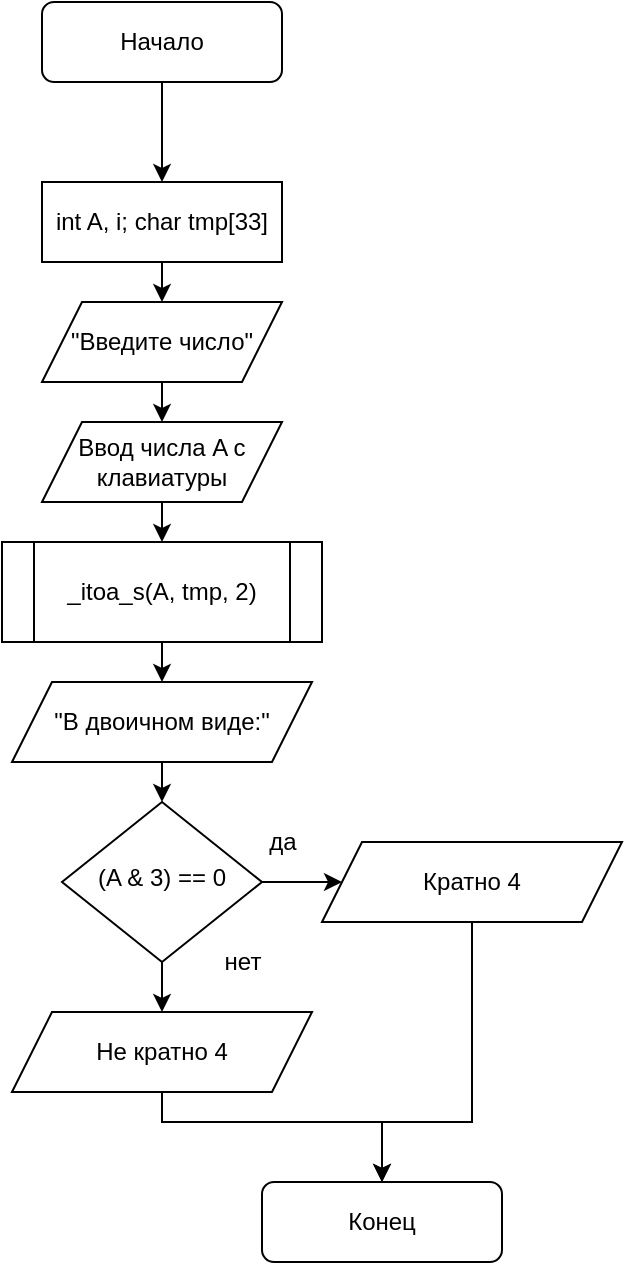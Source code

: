 <mxfile version="13.7.9" type="device" pages="4"><diagram id="C5RBs43oDa-KdzZeNtuy" name="Page-1"><mxGraphModel dx="1487" dy="696" grid="1" gridSize="10" guides="1" tooltips="1" connect="1" arrows="1" fold="1" page="1" pageScale="1" pageWidth="827" pageHeight="1169" math="0" shadow="0"><root><mxCell id="WIyWlLk6GJQsqaUBKTNV-0"/><mxCell id="WIyWlLk6GJQsqaUBKTNV-1" parent="WIyWlLk6GJQsqaUBKTNV-0"/><mxCell id="AWvGrpROsz57PlaTxrzI-1" style="edgeStyle=orthogonalEdgeStyle;rounded=0;orthogonalLoop=1;jettySize=auto;html=1;exitX=0.5;exitY=1;exitDx=0;exitDy=0;entryX=0.5;entryY=0;entryDx=0;entryDy=0;" parent="WIyWlLk6GJQsqaUBKTNV-1" source="WIyWlLk6GJQsqaUBKTNV-3" target="AWvGrpROsz57PlaTxrzI-0" edge="1"><mxGeometry relative="1" as="geometry"/></mxCell><mxCell id="WIyWlLk6GJQsqaUBKTNV-3" value="Начало" style="rounded=1;whiteSpace=wrap;html=1;fontSize=12;glass=0;strokeWidth=1;shadow=0;" parent="WIyWlLk6GJQsqaUBKTNV-1" vertex="1"><mxGeometry x="160" y="80" width="120" height="40" as="geometry"/></mxCell><mxCell id="AWvGrpROsz57PlaTxrzI-16" style="edgeStyle=orthogonalEdgeStyle;rounded=0;orthogonalLoop=1;jettySize=auto;html=1;exitX=1;exitY=0.5;exitDx=0;exitDy=0;" parent="WIyWlLk6GJQsqaUBKTNV-1" source="WIyWlLk6GJQsqaUBKTNV-10" target="AWvGrpROsz57PlaTxrzI-14" edge="1"><mxGeometry relative="1" as="geometry"/></mxCell><mxCell id="AWvGrpROsz57PlaTxrzI-17" style="edgeStyle=orthogonalEdgeStyle;rounded=0;orthogonalLoop=1;jettySize=auto;html=1;" parent="WIyWlLk6GJQsqaUBKTNV-1" source="WIyWlLk6GJQsqaUBKTNV-10" target="AWvGrpROsz57PlaTxrzI-15" edge="1"><mxGeometry relative="1" as="geometry"/></mxCell><mxCell id="WIyWlLk6GJQsqaUBKTNV-10" value="(A &amp;amp; 3) == 0" style="rhombus;whiteSpace=wrap;html=1;shadow=0;fontFamily=Helvetica;fontSize=12;align=center;strokeWidth=1;spacing=6;spacingTop=-4;" parent="WIyWlLk6GJQsqaUBKTNV-1" vertex="1"><mxGeometry x="170" y="480" width="100" height="80" as="geometry"/></mxCell><mxCell id="WIyWlLk6GJQsqaUBKTNV-11" value="Конец" style="rounded=1;whiteSpace=wrap;html=1;fontSize=12;glass=0;strokeWidth=1;shadow=0;" parent="WIyWlLk6GJQsqaUBKTNV-1" vertex="1"><mxGeometry x="270" y="670" width="120" height="40" as="geometry"/></mxCell><mxCell id="AWvGrpROsz57PlaTxrzI-6" style="edgeStyle=orthogonalEdgeStyle;rounded=0;orthogonalLoop=1;jettySize=auto;html=1;exitX=0.5;exitY=1;exitDx=0;exitDy=0;entryX=0.5;entryY=0;entryDx=0;entryDy=0;" parent="WIyWlLk6GJQsqaUBKTNV-1" source="AWvGrpROsz57PlaTxrzI-0" target="AWvGrpROsz57PlaTxrzI-5" edge="1"><mxGeometry relative="1" as="geometry"/></mxCell><mxCell id="AWvGrpROsz57PlaTxrzI-0" value="int A, i; char tmp[33]" style="rounded=0;whiteSpace=wrap;html=1;" parent="WIyWlLk6GJQsqaUBKTNV-1" vertex="1"><mxGeometry x="160" y="170" width="120" height="40" as="geometry"/></mxCell><mxCell id="AWvGrpROsz57PlaTxrzI-8" style="edgeStyle=orthogonalEdgeStyle;rounded=0;orthogonalLoop=1;jettySize=auto;html=1;exitX=0.5;exitY=1;exitDx=0;exitDy=0;entryX=0.5;entryY=0;entryDx=0;entryDy=0;" parent="WIyWlLk6GJQsqaUBKTNV-1" source="AWvGrpROsz57PlaTxrzI-5" target="AWvGrpROsz57PlaTxrzI-7" edge="1"><mxGeometry relative="1" as="geometry"/></mxCell><mxCell id="AWvGrpROsz57PlaTxrzI-5" value="&quot;Введите число&quot;" style="shape=parallelogram;perimeter=parallelogramPerimeter;whiteSpace=wrap;html=1;fixedSize=1;" parent="WIyWlLk6GJQsqaUBKTNV-1" vertex="1"><mxGeometry x="160" y="230" width="120" height="40" as="geometry"/></mxCell><mxCell id="AWvGrpROsz57PlaTxrzI-10" style="edgeStyle=orthogonalEdgeStyle;rounded=0;orthogonalLoop=1;jettySize=auto;html=1;exitX=0.5;exitY=1;exitDx=0;exitDy=0;entryX=0.5;entryY=0;entryDx=0;entryDy=0;" parent="WIyWlLk6GJQsqaUBKTNV-1" source="AWvGrpROsz57PlaTxrzI-7" target="AWvGrpROsz57PlaTxrzI-9" edge="1"><mxGeometry relative="1" as="geometry"/></mxCell><mxCell id="AWvGrpROsz57PlaTxrzI-7" value="Ввод числа A с клавиатуры" style="shape=parallelogram;perimeter=parallelogramPerimeter;whiteSpace=wrap;html=1;fixedSize=1;" parent="WIyWlLk6GJQsqaUBKTNV-1" vertex="1"><mxGeometry x="160" y="290" width="120" height="40" as="geometry"/></mxCell><mxCell id="AWvGrpROsz57PlaTxrzI-12" style="edgeStyle=orthogonalEdgeStyle;rounded=0;orthogonalLoop=1;jettySize=auto;html=1;exitX=0.5;exitY=1;exitDx=0;exitDy=0;entryX=0.5;entryY=0;entryDx=0;entryDy=0;" parent="WIyWlLk6GJQsqaUBKTNV-1" source="AWvGrpROsz57PlaTxrzI-9" target="AWvGrpROsz57PlaTxrzI-11" edge="1"><mxGeometry relative="1" as="geometry"/></mxCell><mxCell id="AWvGrpROsz57PlaTxrzI-9" value="_itoa_s(A, tmp, 2)" style="shape=process;whiteSpace=wrap;html=1;backgroundOutline=1;" parent="WIyWlLk6GJQsqaUBKTNV-1" vertex="1"><mxGeometry x="140" y="350" width="160" height="50" as="geometry"/></mxCell><mxCell id="AWvGrpROsz57PlaTxrzI-13" style="edgeStyle=orthogonalEdgeStyle;rounded=0;orthogonalLoop=1;jettySize=auto;html=1;exitX=0.5;exitY=1;exitDx=0;exitDy=0;entryX=0.5;entryY=0;entryDx=0;entryDy=0;" parent="WIyWlLk6GJQsqaUBKTNV-1" source="AWvGrpROsz57PlaTxrzI-11" target="WIyWlLk6GJQsqaUBKTNV-10" edge="1"><mxGeometry relative="1" as="geometry"/></mxCell><mxCell id="AWvGrpROsz57PlaTxrzI-11" value="&quot;В двоичном виде:&quot;" style="shape=parallelogram;perimeter=parallelogramPerimeter;whiteSpace=wrap;html=1;fixedSize=1;" parent="WIyWlLk6GJQsqaUBKTNV-1" vertex="1"><mxGeometry x="145" y="420" width="150" height="40" as="geometry"/></mxCell><mxCell id="AWvGrpROsz57PlaTxrzI-20" style="edgeStyle=orthogonalEdgeStyle;rounded=0;orthogonalLoop=1;jettySize=auto;html=1;exitX=0.5;exitY=1;exitDx=0;exitDy=0;entryX=0.5;entryY=0;entryDx=0;entryDy=0;" parent="WIyWlLk6GJQsqaUBKTNV-1" source="AWvGrpROsz57PlaTxrzI-14" target="WIyWlLk6GJQsqaUBKTNV-11" edge="1"><mxGeometry relative="1" as="geometry"><Array as="points"><mxPoint x="375" y="640"/><mxPoint x="330" y="640"/></Array></mxGeometry></mxCell><mxCell id="AWvGrpROsz57PlaTxrzI-14" value="Кратно 4" style="shape=parallelogram;perimeter=parallelogramPerimeter;whiteSpace=wrap;html=1;fixedSize=1;" parent="WIyWlLk6GJQsqaUBKTNV-1" vertex="1"><mxGeometry x="300" y="500" width="150" height="40" as="geometry"/></mxCell><mxCell id="AWvGrpROsz57PlaTxrzI-19" style="edgeStyle=orthogonalEdgeStyle;rounded=0;orthogonalLoop=1;jettySize=auto;html=1;exitX=0.5;exitY=1;exitDx=0;exitDy=0;" parent="WIyWlLk6GJQsqaUBKTNV-1" source="AWvGrpROsz57PlaTxrzI-15" target="WIyWlLk6GJQsqaUBKTNV-11" edge="1"><mxGeometry relative="1" as="geometry"><Array as="points"><mxPoint x="220" y="640"/><mxPoint x="330" y="640"/></Array></mxGeometry></mxCell><mxCell id="AWvGrpROsz57PlaTxrzI-15" value="Не кратно 4" style="shape=parallelogram;perimeter=parallelogramPerimeter;whiteSpace=wrap;html=1;fixedSize=1;" parent="WIyWlLk6GJQsqaUBKTNV-1" vertex="1"><mxGeometry x="145" y="585" width="150" height="40" as="geometry"/></mxCell><mxCell id="eIDWQCEaNlGB-oyGALFQ-0" value="да" style="text;html=1;align=center;verticalAlign=middle;resizable=0;points=[];autosize=1;" vertex="1" parent="WIyWlLk6GJQsqaUBKTNV-1"><mxGeometry x="265" y="490" width="30" height="20" as="geometry"/></mxCell><mxCell id="eIDWQCEaNlGB-oyGALFQ-1" value="нет" style="text;html=1;align=center;verticalAlign=middle;resizable=0;points=[];autosize=1;" vertex="1" parent="WIyWlLk6GJQsqaUBKTNV-1"><mxGeometry x="245" y="550" width="30" height="20" as="geometry"/></mxCell></root></mxGraphModel></diagram><diagram id="up9XtJOFsJLfM2o4Gr7G" name="Страница 2"><mxGraphModel dx="1487" dy="696" grid="1" gridSize="10" guides="1" tooltips="1" connect="1" arrows="1" fold="1" page="1" pageScale="1" pageWidth="827" pageHeight="1169" math="0" shadow="0"><root><mxCell id="uy1OpAeOGI1Ni-xkOgw0-0"/><mxCell id="uy1OpAeOGI1Ni-xkOgw0-1" parent="uy1OpAeOGI1Ni-xkOgw0-0"/><mxCell id="kvvF2J2o2Oa3ldzgxkJT-0" style="edgeStyle=orthogonalEdgeStyle;rounded=0;orthogonalLoop=1;jettySize=auto;html=1;exitX=0.5;exitY=1;exitDx=0;exitDy=0;entryX=0.5;entryY=0;entryDx=0;entryDy=0;" parent="uy1OpAeOGI1Ni-xkOgw0-1" source="kvvF2J2o2Oa3ldzgxkJT-1" target="kvvF2J2o2Oa3ldzgxkJT-7" edge="1"><mxGeometry relative="1" as="geometry"/></mxCell><mxCell id="kvvF2J2o2Oa3ldzgxkJT-1" value="Начало" style="rounded=1;whiteSpace=wrap;html=1;fontSize=12;glass=0;strokeWidth=1;shadow=0;" parent="uy1OpAeOGI1Ni-xkOgw0-1" vertex="1"><mxGeometry x="160" y="80" width="120" height="40" as="geometry"/></mxCell><mxCell id="kvvF2J2o2Oa3ldzgxkJT-5" value="Конец" style="rounded=1;whiteSpace=wrap;html=1;fontSize=12;glass=0;strokeWidth=1;shadow=0;" parent="uy1OpAeOGI1Ni-xkOgw0-1" vertex="1"><mxGeometry x="160" y="1280" width="120" height="40" as="geometry"/></mxCell><mxCell id="kvvF2J2o2Oa3ldzgxkJT-6" style="edgeStyle=orthogonalEdgeStyle;rounded=0;orthogonalLoop=1;jettySize=auto;html=1;exitX=0.5;exitY=1;exitDx=0;exitDy=0;entryX=0.5;entryY=0;entryDx=0;entryDy=0;" parent="uy1OpAeOGI1Ni-xkOgw0-1" source="kvvF2J2o2Oa3ldzgxkJT-7" target="kvvF2J2o2Oa3ldzgxkJT-9" edge="1"><mxGeometry relative="1" as="geometry"/></mxCell><mxCell id="kvvF2J2o2Oa3ldzgxkJT-7" value="int A, i; char tmp[33]" style="rounded=0;whiteSpace=wrap;html=1;" parent="uy1OpAeOGI1Ni-xkOgw0-1" vertex="1"><mxGeometry x="160" y="170" width="120" height="40" as="geometry"/></mxCell><mxCell id="kvvF2J2o2Oa3ldzgxkJT-8" style="edgeStyle=orthogonalEdgeStyle;rounded=0;orthogonalLoop=1;jettySize=auto;html=1;exitX=0.5;exitY=1;exitDx=0;exitDy=0;entryX=0.5;entryY=0;entryDx=0;entryDy=0;" parent="uy1OpAeOGI1Ni-xkOgw0-1" source="kvvF2J2o2Oa3ldzgxkJT-9" target="kvvF2J2o2Oa3ldzgxkJT-11" edge="1"><mxGeometry relative="1" as="geometry"/></mxCell><mxCell id="kvvF2J2o2Oa3ldzgxkJT-9" value="&quot;Введите кол-во битов&quot;" style="shape=parallelogram;perimeter=parallelogramPerimeter;whiteSpace=wrap;html=1;fixedSize=1;" parent="uy1OpAeOGI1Ni-xkOgw0-1" vertex="1"><mxGeometry x="160" y="230" width="120" height="40" as="geometry"/></mxCell><mxCell id="kvvF2J2o2Oa3ldzgxkJT-11" value="Ввод числа n с клавиатуры" style="shape=parallelogram;perimeter=parallelogramPerimeter;whiteSpace=wrap;html=1;fixedSize=1;" parent="uy1OpAeOGI1Ni-xkOgw0-1" vertex="1"><mxGeometry x="160" y="290" width="120" height="40" as="geometry"/></mxCell><mxCell id="kvvF2J2o2Oa3ldzgxkJT-12" style="edgeStyle=orthogonalEdgeStyle;rounded=0;orthogonalLoop=1;jettySize=auto;html=1;exitX=0.5;exitY=1;exitDx=0;exitDy=0;entryX=0.5;entryY=0;entryDx=0;entryDy=0;" parent="uy1OpAeOGI1Ni-xkOgw0-1" source="kvvF2J2o2Oa3ldzgxkJT-13" target="kvvF2J2o2Oa3ldzgxkJT-15" edge="1"><mxGeometry relative="1" as="geometry"/></mxCell><mxCell id="kvvF2J2o2Oa3ldzgxkJT-13" value="_itoa_s(A, tmp, 2)" style="shape=process;whiteSpace=wrap;html=1;backgroundOutline=1;" parent="uy1OpAeOGI1Ni-xkOgw0-1" vertex="1"><mxGeometry x="140" y="590" width="160" height="50" as="geometry"/></mxCell><mxCell id="kvvF2J2o2Oa3ldzgxkJT-14" style="edgeStyle=orthogonalEdgeStyle;rounded=0;orthogonalLoop=1;jettySize=auto;html=1;exitX=0.5;exitY=1;exitDx=0;exitDy=0;entryX=0.5;entryY=0;entryDx=0;entryDy=0;" parent="uy1OpAeOGI1Ni-xkOgw0-1" source="kvvF2J2o2Oa3ldzgxkJT-15" edge="1"><mxGeometry relative="1" as="geometry"><mxPoint x="220" y="720" as="targetPoint"/></mxGeometry></mxCell><mxCell id="kvvF2J2o2Oa3ldzgxkJT-15" value="&quot;В двоичном виде:&quot;" style="shape=parallelogram;perimeter=parallelogramPerimeter;whiteSpace=wrap;html=1;fixedSize=1;" parent="uy1OpAeOGI1Ni-xkOgw0-1" vertex="1"><mxGeometry x="145" y="660" width="150" height="40" as="geometry"/></mxCell><mxCell id="8g8mUNvt9m-yI3zsm4Wd-0" style="edgeStyle=orthogonalEdgeStyle;rounded=0;orthogonalLoop=1;jettySize=auto;html=1;exitX=0.5;exitY=1;exitDx=0;exitDy=0;entryX=0.5;entryY=0;entryDx=0;entryDy=0;" parent="uy1OpAeOGI1Ni-xkOgw0-1" target="8g8mUNvt9m-yI3zsm4Wd-2" edge="1"><mxGeometry relative="1" as="geometry"><mxPoint x="220" y="330" as="sourcePoint"/></mxGeometry></mxCell><mxCell id="8g8mUNvt9m-yI3zsm4Wd-1" style="edgeStyle=orthogonalEdgeStyle;rounded=0;orthogonalLoop=1;jettySize=auto;html=1;exitX=0.5;exitY=1;exitDx=0;exitDy=0;entryX=0.5;entryY=0;entryDx=0;entryDy=0;" parent="uy1OpAeOGI1Ni-xkOgw0-1" source="8g8mUNvt9m-yI3zsm4Wd-2" target="8g8mUNvt9m-yI3zsm4Wd-3" edge="1"><mxGeometry relative="1" as="geometry"/></mxCell><mxCell id="8g8mUNvt9m-yI3zsm4Wd-2" value="&quot;Введите позицию&quot;" style="shape=parallelogram;perimeter=parallelogramPerimeter;whiteSpace=wrap;html=1;fixedSize=1;" parent="uy1OpAeOGI1Ni-xkOgw0-1" vertex="1"><mxGeometry x="155" y="350" width="130" height="40" as="geometry"/></mxCell><mxCell id="8g8mUNvt9m-yI3zsm4Wd-3" value="Ввод числа p с клавиатуры" style="shape=parallelogram;perimeter=parallelogramPerimeter;whiteSpace=wrap;html=1;fixedSize=1;" parent="uy1OpAeOGI1Ni-xkOgw0-1" vertex="1"><mxGeometry x="160" y="410" width="120" height="40" as="geometry"/></mxCell><mxCell id="8g8mUNvt9m-yI3zsm4Wd-4" style="edgeStyle=orthogonalEdgeStyle;rounded=0;orthogonalLoop=1;jettySize=auto;html=1;exitX=0.5;exitY=1;exitDx=0;exitDy=0;entryX=0.5;entryY=0;entryDx=0;entryDy=0;" parent="uy1OpAeOGI1Ni-xkOgw0-1" source="8g8mUNvt9m-yI3zsm4Wd-5" target="8g8mUNvt9m-yI3zsm4Wd-6" edge="1"><mxGeometry relative="1" as="geometry"/></mxCell><mxCell id="8g8mUNvt9m-yI3zsm4Wd-5" value="&quot;Введите число A&quot;" style="shape=parallelogram;perimeter=parallelogramPerimeter;whiteSpace=wrap;html=1;fixedSize=1;" parent="uy1OpAeOGI1Ni-xkOgw0-1" vertex="1"><mxGeometry x="155" y="460" width="130" height="40" as="geometry"/></mxCell><mxCell id="8g8mUNvt9m-yI3zsm4Wd-7" style="edgeStyle=orthogonalEdgeStyle;rounded=0;orthogonalLoop=1;jettySize=auto;html=1;exitX=0.5;exitY=1;exitDx=0;exitDy=0;entryX=0.5;entryY=0;entryDx=0;entryDy=0;" parent="uy1OpAeOGI1Ni-xkOgw0-1" source="8g8mUNvt9m-yI3zsm4Wd-6" target="kvvF2J2o2Oa3ldzgxkJT-13" edge="1"><mxGeometry relative="1" as="geometry"/></mxCell><mxCell id="8g8mUNvt9m-yI3zsm4Wd-6" value="Ввод числа A с клавиатуры" style="shape=parallelogram;perimeter=parallelogramPerimeter;whiteSpace=wrap;html=1;fixedSize=1;" parent="uy1OpAeOGI1Ni-xkOgw0-1" vertex="1"><mxGeometry x="160" y="520" width="120" height="40" as="geometry"/></mxCell><mxCell id="8g8mUNvt9m-yI3zsm4Wd-13" style="edgeStyle=orthogonalEdgeStyle;rounded=0;orthogonalLoop=1;jettySize=auto;html=1;exitX=0.5;exitY=1;exitDx=0;exitDy=0;entryX=0.5;entryY=0;entryDx=0;entryDy=0;" parent="uy1OpAeOGI1Ni-xkOgw0-1" source="8g8mUNvt9m-yI3zsm4Wd-10" target="8g8mUNvt9m-yI3zsm4Wd-12" edge="1"><mxGeometry relative="1" as="geometry"/></mxCell><mxCell id="8g8mUNvt9m-yI3zsm4Wd-19" style="edgeStyle=orthogonalEdgeStyle;rounded=0;orthogonalLoop=1;jettySize=auto;html=1;exitX=1;exitY=0.5;exitDx=0;exitDy=0;entryX=0.5;entryY=0;entryDx=0;entryDy=0;" parent="uy1OpAeOGI1Ni-xkOgw0-1" source="8g8mUNvt9m-yI3zsm4Wd-10" target="8g8mUNvt9m-yI3zsm4Wd-16" edge="1"><mxGeometry relative="1" as="geometry"><Array as="points"><mxPoint x="310" y="745"/><mxPoint x="310" y="870"/><mxPoint x="220" y="870"/></Array></mxGeometry></mxCell><mxCell id="8g8mUNvt9m-yI3zsm4Wd-10" value="i &amp;lt; (p - n) - 1 + n; i++" style="shape=hexagon;perimeter=hexagonPerimeter2;whiteSpace=wrap;html=1;fixedSize=1;" parent="uy1OpAeOGI1Ni-xkOgw0-1" vertex="1"><mxGeometry x="150" y="720" width="140" height="50" as="geometry"/></mxCell><mxCell id="8g8mUNvt9m-yI3zsm4Wd-14" style="edgeStyle=orthogonalEdgeStyle;rounded=0;orthogonalLoop=1;jettySize=auto;html=1;exitX=0.5;exitY=1;exitDx=0;exitDy=0;entryX=0;entryY=0.5;entryDx=0;entryDy=0;" parent="uy1OpAeOGI1Ni-xkOgw0-1" source="8g8mUNvt9m-yI3zsm4Wd-12" target="8g8mUNvt9m-yI3zsm4Wd-10" edge="1"><mxGeometry relative="1" as="geometry"/></mxCell><mxCell id="8g8mUNvt9m-yI3zsm4Wd-12" value="mask += pow(2, i);" style="rounded=0;whiteSpace=wrap;html=1;" parent="uy1OpAeOGI1Ni-xkOgw0-1" vertex="1"><mxGeometry x="160" y="790" width="120" height="40" as="geometry"/></mxCell><mxCell id="8g8mUNvt9m-yI3zsm4Wd-15" style="edgeStyle=orthogonalEdgeStyle;rounded=0;orthogonalLoop=1;jettySize=auto;html=1;exitX=0.5;exitY=1;exitDx=0;exitDy=0;entryX=0.5;entryY=0;entryDx=0;entryDy=0;" parent="uy1OpAeOGI1Ni-xkOgw0-1" source="8g8mUNvt9m-yI3zsm4Wd-16" target="8g8mUNvt9m-yI3zsm4Wd-18" edge="1"><mxGeometry relative="1" as="geometry"/></mxCell><mxCell id="8g8mUNvt9m-yI3zsm4Wd-16" value="_itoa_s(mask, tmp, 2)" style="shape=process;whiteSpace=wrap;html=1;backgroundOutline=1;" parent="uy1OpAeOGI1Ni-xkOgw0-1" vertex="1"><mxGeometry x="140" y="890" width="160" height="50" as="geometry"/></mxCell><mxCell id="8g8mUNvt9m-yI3zsm4Wd-17" style="edgeStyle=orthogonalEdgeStyle;rounded=0;orthogonalLoop=1;jettySize=auto;html=1;exitX=0.5;exitY=1;exitDx=0;exitDy=0;entryX=0.5;entryY=0;entryDx=0;entryDy=0;" parent="uy1OpAeOGI1Ni-xkOgw0-1" source="8g8mUNvt9m-yI3zsm4Wd-18" edge="1"><mxGeometry relative="1" as="geometry"><mxPoint x="220" y="1020" as="targetPoint"/></mxGeometry></mxCell><mxCell id="8g8mUNvt9m-yI3zsm4Wd-18" value="&quot;Маска для A: &quot;" style="shape=parallelogram;perimeter=parallelogramPerimeter;whiteSpace=wrap;html=1;fixedSize=1;" parent="uy1OpAeOGI1Ni-xkOgw0-1" vertex="1"><mxGeometry x="145" y="960" width="150" height="40" as="geometry"/></mxCell><mxCell id="8g8mUNvt9m-yI3zsm4Wd-20" style="edgeStyle=orthogonalEdgeStyle;rounded=0;orthogonalLoop=1;jettySize=auto;html=1;exitX=0.5;exitY=1;exitDx=0;exitDy=0;entryX=0.5;entryY=0;entryDx=0;entryDy=0;" parent="uy1OpAeOGI1Ni-xkOgw0-1" source="8g8mUNvt9m-yI3zsm4Wd-21" target="8g8mUNvt9m-yI3zsm4Wd-23" edge="1"><mxGeometry relative="1" as="geometry"/></mxCell><mxCell id="8g8mUNvt9m-yI3zsm4Wd-21" value="_itoa_s(A | mask, tmp, 2)" style="shape=process;whiteSpace=wrap;html=1;backgroundOutline=1;" parent="uy1OpAeOGI1Ni-xkOgw0-1" vertex="1"><mxGeometry x="140" y="1020" width="160" height="50" as="geometry"/></mxCell><mxCell id="8g8mUNvt9m-yI3zsm4Wd-22" style="edgeStyle=orthogonalEdgeStyle;rounded=0;orthogonalLoop=1;jettySize=auto;html=1;exitX=0.5;exitY=1;exitDx=0;exitDy=0;entryX=0.5;entryY=0;entryDx=0;entryDy=0;" parent="uy1OpAeOGI1Ni-xkOgw0-1" source="8g8mUNvt9m-yI3zsm4Wd-23" edge="1"><mxGeometry relative="1" as="geometry"><mxPoint x="220" y="1150" as="targetPoint"/></mxGeometry></mxCell><mxCell id="8g8mUNvt9m-yI3zsm4Wd-23" value="&quot;Итог: &quot;&amp;nbsp;" style="shape=parallelogram;perimeter=parallelogramPerimeter;whiteSpace=wrap;html=1;fixedSize=1;" parent="uy1OpAeOGI1Ni-xkOgw0-1" vertex="1"><mxGeometry x="145" y="1090" width="150" height="40" as="geometry"/></mxCell><mxCell id="8g8mUNvt9m-yI3zsm4Wd-24" style="edgeStyle=orthogonalEdgeStyle;rounded=0;orthogonalLoop=1;jettySize=auto;html=1;exitX=0.5;exitY=1;exitDx=0;exitDy=0;entryX=0.5;entryY=0;entryDx=0;entryDy=0;" parent="uy1OpAeOGI1Ni-xkOgw0-1" source="8g8mUNvt9m-yI3zsm4Wd-25" target="8g8mUNvt9m-yI3zsm4Wd-27" edge="1"><mxGeometry relative="1" as="geometry"/></mxCell><mxCell id="8g8mUNvt9m-yI3zsm4Wd-25" value="_itoa_s(A | mask, tmp, 10)" style="shape=process;whiteSpace=wrap;html=1;backgroundOutline=1;" parent="uy1OpAeOGI1Ni-xkOgw0-1" vertex="1"><mxGeometry x="140" y="1150" width="160" height="50" as="geometry"/></mxCell><mxCell id="8g8mUNvt9m-yI3zsm4Wd-26" style="edgeStyle=orthogonalEdgeStyle;rounded=0;orthogonalLoop=1;jettySize=auto;html=1;exitX=0.5;exitY=1;exitDx=0;exitDy=0;entryX=0.5;entryY=0;entryDx=0;entryDy=0;" parent="uy1OpAeOGI1Ni-xkOgw0-1" source="8g8mUNvt9m-yI3zsm4Wd-27" edge="1"><mxGeometry relative="1" as="geometry"><mxPoint x="220" y="1280" as="targetPoint"/></mxGeometry></mxCell><mxCell id="8g8mUNvt9m-yI3zsm4Wd-27" value="&quot;Итог: &quot;&amp;nbsp;" style="shape=parallelogram;perimeter=parallelogramPerimeter;whiteSpace=wrap;html=1;fixedSize=1;" parent="uy1OpAeOGI1Ni-xkOgw0-1" vertex="1"><mxGeometry x="145" y="1220" width="150" height="40" as="geometry"/></mxCell></root></mxGraphModel></diagram><diagram id="Ku7UU62nj8VXoUa18COg" name="Страница 3"><mxGraphModel dx="1806" dy="846" grid="1" gridSize="10" guides="1" tooltips="1" connect="1" arrows="1" fold="1" page="1" pageScale="1" pageWidth="827" pageHeight="1169" math="0" shadow="0"><root><mxCell id="ncrGRt6so2qz88xFSjeF-0"/><mxCell id="ncrGRt6so2qz88xFSjeF-1" parent="ncrGRt6so2qz88xFSjeF-0"/><mxCell id="FMKA36NH_3sF4i-kRQds-0" style="edgeStyle=orthogonalEdgeStyle;rounded=0;orthogonalLoop=1;jettySize=auto;html=1;exitX=0.5;exitY=1;exitDx=0;exitDy=0;entryX=0.5;entryY=0;entryDx=0;entryDy=0;" parent="ncrGRt6so2qz88xFSjeF-1" source="FMKA36NH_3sF4i-kRQds-1" target="FMKA36NH_3sF4i-kRQds-4" edge="1"><mxGeometry relative="1" as="geometry"/></mxCell><mxCell id="FMKA36NH_3sF4i-kRQds-1" value="Начало" style="rounded=1;whiteSpace=wrap;html=1;fontSize=12;glass=0;strokeWidth=1;shadow=0;" parent="ncrGRt6so2qz88xFSjeF-1" vertex="1"><mxGeometry x="160" y="100" width="120" height="40" as="geometry"/></mxCell><mxCell id="FMKA36NH_3sF4i-kRQds-2" value="Конец" style="rounded=1;whiteSpace=wrap;html=1;fontSize=12;glass=0;strokeWidth=1;shadow=0;" parent="ncrGRt6so2qz88xFSjeF-1" vertex="1"><mxGeometry x="160" y="1430" width="120" height="40" as="geometry"/></mxCell><mxCell id="FMKA36NH_3sF4i-kRQds-3" style="edgeStyle=orthogonalEdgeStyle;rounded=0;orthogonalLoop=1;jettySize=auto;html=1;exitX=0.5;exitY=1;exitDx=0;exitDy=0;entryX=0.5;entryY=0;entryDx=0;entryDy=0;" parent="ncrGRt6so2qz88xFSjeF-1" source="FMKA36NH_3sF4i-kRQds-4" target="FMKA36NH_3sF4i-kRQds-6" edge="1"><mxGeometry relative="1" as="geometry"/></mxCell><mxCell id="FMKA36NH_3sF4i-kRQds-4" value="int A, i; char tmp[33]" style="rounded=0;whiteSpace=wrap;html=1;" parent="ncrGRt6so2qz88xFSjeF-1" vertex="1"><mxGeometry x="160" y="170" width="120" height="40" as="geometry"/></mxCell><mxCell id="FMKA36NH_3sF4i-kRQds-5" style="edgeStyle=orthogonalEdgeStyle;rounded=0;orthogonalLoop=1;jettySize=auto;html=1;exitX=0.5;exitY=1;exitDx=0;exitDy=0;entryX=0.5;entryY=0;entryDx=0;entryDy=0;" parent="ncrGRt6so2qz88xFSjeF-1" source="FMKA36NH_3sF4i-kRQds-6" target="FMKA36NH_3sF4i-kRQds-7" edge="1"><mxGeometry relative="1" as="geometry"/></mxCell><mxCell id="FMKA36NH_3sF4i-kRQds-6" value="&quot;Введите первое число&quot;" style="shape=parallelogram;perimeter=parallelogramPerimeter;whiteSpace=wrap;html=1;fixedSize=1;" parent="ncrGRt6so2qz88xFSjeF-1" vertex="1"><mxGeometry x="160" y="230" width="120" height="40" as="geometry"/></mxCell><mxCell id="FMKA36NH_3sF4i-kRQds-7" value="Ввод числа n с клавиатуры" style="shape=parallelogram;perimeter=parallelogramPerimeter;whiteSpace=wrap;html=1;fixedSize=1;" parent="ncrGRt6so2qz88xFSjeF-1" vertex="1"><mxGeometry x="160" y="290" width="120" height="40" as="geometry"/></mxCell><mxCell id="FMKA36NH_3sF4i-kRQds-8" style="edgeStyle=orthogonalEdgeStyle;rounded=0;orthogonalLoop=1;jettySize=auto;html=1;exitX=0.5;exitY=1;exitDx=0;exitDy=0;entryX=0.5;entryY=0;entryDx=0;entryDy=0;" parent="ncrGRt6so2qz88xFSjeF-1" source="FMKA36NH_3sF4i-kRQds-9" target="FMKA36NH_3sF4i-kRQds-11" edge="1"><mxGeometry relative="1" as="geometry"/></mxCell><mxCell id="FMKA36NH_3sF4i-kRQds-9" value="_itoa_s(A, tmp, 2)" style="shape=process;whiteSpace=wrap;html=1;backgroundOutline=1;" parent="ncrGRt6so2qz88xFSjeF-1" vertex="1"><mxGeometry x="140" y="480" width="160" height="50" as="geometry"/></mxCell><mxCell id="jJhMxfcxgIOUVduvx1EA-3" style="edgeStyle=orthogonalEdgeStyle;rounded=0;orthogonalLoop=1;jettySize=auto;html=1;exitX=0.5;exitY=1;exitDx=0;exitDy=0;entryX=0.5;entryY=0;entryDx=0;entryDy=0;" parent="ncrGRt6so2qz88xFSjeF-1" source="FMKA36NH_3sF4i-kRQds-11" target="jJhMxfcxgIOUVduvx1EA-1" edge="1"><mxGeometry relative="1" as="geometry"/></mxCell><mxCell id="FMKA36NH_3sF4i-kRQds-11" value="&quot;В двоичном виде:&quot;" style="shape=parallelogram;perimeter=parallelogramPerimeter;whiteSpace=wrap;html=1;fixedSize=1;" parent="ncrGRt6so2qz88xFSjeF-1" vertex="1"><mxGeometry x="145" y="550" width="150" height="40" as="geometry"/></mxCell><mxCell id="FMKA36NH_3sF4i-kRQds-12" style="edgeStyle=orthogonalEdgeStyle;rounded=0;orthogonalLoop=1;jettySize=auto;html=1;exitX=0.5;exitY=1;exitDx=0;exitDy=0;entryX=0.5;entryY=0;entryDx=0;entryDy=0;" parent="ncrGRt6so2qz88xFSjeF-1" target="FMKA36NH_3sF4i-kRQds-14" edge="1"><mxGeometry relative="1" as="geometry"><mxPoint x="220" y="330" as="sourcePoint"/></mxGeometry></mxCell><mxCell id="FMKA36NH_3sF4i-kRQds-13" style="edgeStyle=orthogonalEdgeStyle;rounded=0;orthogonalLoop=1;jettySize=auto;html=1;exitX=0.5;exitY=1;exitDx=0;exitDy=0;entryX=0.5;entryY=0;entryDx=0;entryDy=0;" parent="ncrGRt6so2qz88xFSjeF-1" source="FMKA36NH_3sF4i-kRQds-14" target="FMKA36NH_3sF4i-kRQds-15" edge="1"><mxGeometry relative="1" as="geometry"/></mxCell><mxCell id="FMKA36NH_3sF4i-kRQds-14" value="&quot;Введите второе число&quot;" style="shape=parallelogram;perimeter=parallelogramPerimeter;whiteSpace=wrap;html=1;fixedSize=1;" parent="ncrGRt6so2qz88xFSjeF-1" vertex="1"><mxGeometry x="155" y="350" width="130" height="40" as="geometry"/></mxCell><mxCell id="FMKA36NH_3sF4i-kRQds-15" value="Ввод числа p с клавиатуры" style="shape=parallelogram;perimeter=parallelogramPerimeter;whiteSpace=wrap;html=1;fixedSize=1;" parent="ncrGRt6so2qz88xFSjeF-1" vertex="1"><mxGeometry x="160" y="410" width="120" height="40" as="geometry"/></mxCell><mxCell id="FMKA36NH_3sF4i-kRQds-18" style="edgeStyle=orthogonalEdgeStyle;rounded=0;orthogonalLoop=1;jettySize=auto;html=1;exitX=0.5;exitY=1;exitDx=0;exitDy=0;entryX=0.5;entryY=0;entryDx=0;entryDy=0;" parent="ncrGRt6so2qz88xFSjeF-1" target="FMKA36NH_3sF4i-kRQds-9" edge="1"><mxGeometry relative="1" as="geometry"><mxPoint x="220" y="450" as="sourcePoint"/></mxGeometry></mxCell><mxCell id="FMKA36NH_3sF4i-kRQds-23" style="edgeStyle=orthogonalEdgeStyle;rounded=0;orthogonalLoop=1;jettySize=auto;html=1;exitX=0.5;exitY=1;exitDx=0;exitDy=0;entryX=0;entryY=0.5;entryDx=0;entryDy=0;" parent="ncrGRt6so2qz88xFSjeF-1" edge="1"><mxGeometry relative="1" as="geometry"><mxPoint x="150" y="895" as="targetPoint"/></mxGeometry></mxCell><mxCell id="FMKA36NH_3sF4i-kRQds-35" style="edgeStyle=orthogonalEdgeStyle;rounded=0;orthogonalLoop=1;jettySize=auto;html=1;exitX=0.5;exitY=1;exitDx=0;exitDy=0;entryX=0.5;entryY=0;entryDx=0;entryDy=0;" parent="ncrGRt6so2qz88xFSjeF-1" edge="1"><mxGeometry relative="1" as="geometry"><mxPoint x="220" y="1430" as="targetPoint"/><mxPoint x="220" y="1410" as="sourcePoint"/></mxGeometry></mxCell><mxCell id="jJhMxfcxgIOUVduvx1EA-0" style="edgeStyle=orthogonalEdgeStyle;rounded=0;orthogonalLoop=1;jettySize=auto;html=1;exitX=0.5;exitY=1;exitDx=0;exitDy=0;entryX=0.5;entryY=0;entryDx=0;entryDy=0;" parent="ncrGRt6so2qz88xFSjeF-1" source="jJhMxfcxgIOUVduvx1EA-1" target="jJhMxfcxgIOUVduvx1EA-2" edge="1"><mxGeometry relative="1" as="geometry"/></mxCell><mxCell id="jJhMxfcxgIOUVduvx1EA-1" value="_itoa_s(B, tmp, 2)" style="shape=process;whiteSpace=wrap;html=1;backgroundOutline=1;" parent="ncrGRt6so2qz88xFSjeF-1" vertex="1"><mxGeometry x="140" y="610" width="160" height="50" as="geometry"/></mxCell><mxCell id="jJhMxfcxgIOUVduvx1EA-8" style="edgeStyle=orthogonalEdgeStyle;rounded=0;orthogonalLoop=1;jettySize=auto;html=1;exitX=0.5;exitY=1;exitDx=0;exitDy=0;entryX=0.5;entryY=0;entryDx=0;entryDy=0;" parent="ncrGRt6so2qz88xFSjeF-1" source="jJhMxfcxgIOUVduvx1EA-2" target="jJhMxfcxgIOUVduvx1EA-5" edge="1"><mxGeometry relative="1" as="geometry"/></mxCell><mxCell id="jJhMxfcxgIOUVduvx1EA-2" value="&quot;В двоичном виде:&quot;" style="shape=parallelogram;perimeter=parallelogramPerimeter;whiteSpace=wrap;html=1;fixedSize=1;" parent="ncrGRt6so2qz88xFSjeF-1" vertex="1"><mxGeometry x="145" y="680" width="150" height="40" as="geometry"/></mxCell><mxCell id="jJhMxfcxgIOUVduvx1EA-4" style="edgeStyle=orthogonalEdgeStyle;rounded=0;orthogonalLoop=1;jettySize=auto;html=1;exitX=0.5;exitY=1;exitDx=0;exitDy=0;entryX=0.5;entryY=0;entryDx=0;entryDy=0;" parent="ncrGRt6so2qz88xFSjeF-1" source="jJhMxfcxgIOUVduvx1EA-5" target="jJhMxfcxgIOUVduvx1EA-6" edge="1"><mxGeometry relative="1" as="geometry"/></mxCell><mxCell id="jJhMxfcxgIOUVduvx1EA-5" value="_itoa_s(B, tmp, 2)" style="shape=process;whiteSpace=wrap;html=1;backgroundOutline=1;" parent="ncrGRt6so2qz88xFSjeF-1" vertex="1"><mxGeometry x="140" y="740" width="160" height="50" as="geometry"/></mxCell><mxCell id="jJhMxfcxgIOUVduvx1EA-9" style="edgeStyle=orthogonalEdgeStyle;rounded=0;orthogonalLoop=1;jettySize=auto;html=1;exitX=0.5;exitY=1;exitDx=0;exitDy=0;entryX=0.5;entryY=0;entryDx=0;entryDy=0;" parent="ncrGRt6so2qz88xFSjeF-1" edge="1"><mxGeometry relative="1" as="geometry"><mxPoint x="230" y="850" as="sourcePoint"/><mxPoint x="220" y="870" as="targetPoint"/></mxGeometry></mxCell><mxCell id="jJhMxfcxgIOUVduvx1EA-6" value="&quot;В двоичном виде:&quot;" style="shape=parallelogram;perimeter=parallelogramPerimeter;whiteSpace=wrap;html=1;fixedSize=1;" parent="ncrGRt6so2qz88xFSjeF-1" vertex="1"><mxGeometry x="145" y="810" width="150" height="40" as="geometry"/></mxCell><mxCell id="jJhMxfcxgIOUVduvx1EA-12" style="edgeStyle=orthogonalEdgeStyle;rounded=0;orthogonalLoop=1;jettySize=auto;html=1;exitX=0.5;exitY=1;exitDx=0;exitDy=0;entryX=0.5;entryY=0;entryDx=0;entryDy=0;" parent="ncrGRt6so2qz88xFSjeF-1" source="jJhMxfcxgIOUVduvx1EA-10" target="jJhMxfcxgIOUVduvx1EA-11" edge="1"><mxGeometry relative="1" as="geometry"/></mxCell><mxCell id="jJhMxfcxgIOUVduvx1EA-10" value="_itoa_s((A &amp;amp; maskA) &amp;gt;&amp;gt; 3, tmp, 2)" style="shape=process;whiteSpace=wrap;html=1;backgroundOutline=1;" parent="ncrGRt6so2qz88xFSjeF-1" vertex="1"><mxGeometry x="130" y="870" width="180" height="60" as="geometry"/></mxCell><mxCell id="jJhMxfcxgIOUVduvx1EA-24" style="edgeStyle=orthogonalEdgeStyle;rounded=0;orthogonalLoop=1;jettySize=auto;html=1;exitX=0.5;exitY=1;exitDx=0;exitDy=0;entryX=0.5;entryY=0;entryDx=0;entryDy=0;" parent="ncrGRt6so2qz88xFSjeF-1" source="jJhMxfcxgIOUVduvx1EA-11" target="jJhMxfcxgIOUVduvx1EA-14" edge="1"><mxGeometry relative="1" as="geometry"/></mxCell><mxCell id="jJhMxfcxgIOUVduvx1EA-11" value="&quot;Выделенные биты А:&amp;nbsp;&quot;" style="shape=parallelogram;perimeter=parallelogramPerimeter;whiteSpace=wrap;html=1;fixedSize=1;" parent="ncrGRt6so2qz88xFSjeF-1" vertex="1"><mxGeometry x="137.5" y="950" width="165" height="40" as="geometry"/></mxCell><mxCell id="jJhMxfcxgIOUVduvx1EA-13" style="edgeStyle=orthogonalEdgeStyle;rounded=0;orthogonalLoop=1;jettySize=auto;html=1;exitX=0.5;exitY=1;exitDx=0;exitDy=0;entryX=0.5;entryY=0;entryDx=0;entryDy=0;" parent="ncrGRt6so2qz88xFSjeF-1" source="jJhMxfcxgIOUVduvx1EA-14" target="jJhMxfcxgIOUVduvx1EA-15" edge="1"><mxGeometry relative="1" as="geometry"/></mxCell><mxCell id="jJhMxfcxgIOUVduvx1EA-14" value="_itoa_s(maskB, tmp, 2)" style="shape=process;whiteSpace=wrap;html=1;backgroundOutline=1;" parent="ncrGRt6so2qz88xFSjeF-1" vertex="1"><mxGeometry x="130" y="1010" width="180" height="60" as="geometry"/></mxCell><mxCell id="jJhMxfcxgIOUVduvx1EA-23" style="edgeStyle=orthogonalEdgeStyle;rounded=0;orthogonalLoop=1;jettySize=auto;html=1;exitX=0.5;exitY=1;exitDx=0;exitDy=0;entryX=0.5;entryY=0;entryDx=0;entryDy=0;" parent="ncrGRt6so2qz88xFSjeF-1" source="jJhMxfcxgIOUVduvx1EA-15" target="jJhMxfcxgIOUVduvx1EA-17" edge="1"><mxGeometry relative="1" as="geometry"/></mxCell><mxCell id="jJhMxfcxgIOUVduvx1EA-15" value="&quot;Маска для В: &quot;" style="shape=parallelogram;perimeter=parallelogramPerimeter;whiteSpace=wrap;html=1;fixedSize=1;" parent="ncrGRt6so2qz88xFSjeF-1" vertex="1"><mxGeometry x="137.5" y="1090" width="165" height="40" as="geometry"/></mxCell><mxCell id="jJhMxfcxgIOUVduvx1EA-16" style="edgeStyle=orthogonalEdgeStyle;rounded=0;orthogonalLoop=1;jettySize=auto;html=1;exitX=0.5;exitY=1;exitDx=0;exitDy=0;entryX=0.5;entryY=0;entryDx=0;entryDy=0;" parent="ncrGRt6so2qz88xFSjeF-1" source="jJhMxfcxgIOUVduvx1EA-17" target="jJhMxfcxgIOUVduvx1EA-18" edge="1"><mxGeometry relative="1" as="geometry"/></mxCell><mxCell id="jJhMxfcxgIOUVduvx1EA-17" value="_itoa_s((B &amp;amp; maskB), tmp, 2)" style="shape=process;whiteSpace=wrap;html=1;backgroundOutline=1;" parent="ncrGRt6so2qz88xFSjeF-1" vertex="1"><mxGeometry x="130" y="1150" width="180" height="60" as="geometry"/></mxCell><mxCell id="jJhMxfcxgIOUVduvx1EA-22" style="edgeStyle=orthogonalEdgeStyle;rounded=0;orthogonalLoop=1;jettySize=auto;html=1;exitX=0.5;exitY=1;exitDx=0;exitDy=0;entryX=0.5;entryY=0;entryDx=0;entryDy=0;" parent="ncrGRt6so2qz88xFSjeF-1" source="jJhMxfcxgIOUVduvx1EA-18" target="jJhMxfcxgIOUVduvx1EA-20" edge="1"><mxGeometry relative="1" as="geometry"/></mxCell><mxCell id="jJhMxfcxgIOUVduvx1EA-18" value="&quot;Очищены биты в B: &quot;" style="shape=parallelogram;perimeter=parallelogramPerimeter;whiteSpace=wrap;html=1;fixedSize=1;" parent="ncrGRt6so2qz88xFSjeF-1" vertex="1"><mxGeometry x="137.5" y="1230" width="165" height="40" as="geometry"/></mxCell><mxCell id="jJhMxfcxgIOUVduvx1EA-19" style="edgeStyle=orthogonalEdgeStyle;rounded=0;orthogonalLoop=1;jettySize=auto;html=1;exitX=0.5;exitY=1;exitDx=0;exitDy=0;entryX=0.5;entryY=0;entryDx=0;entryDy=0;" parent="ncrGRt6so2qz88xFSjeF-1" source="jJhMxfcxgIOUVduvx1EA-20" target="jJhMxfcxgIOUVduvx1EA-21" edge="1"><mxGeometry relative="1" as="geometry"/></mxCell><mxCell id="jJhMxfcxgIOUVduvx1EA-20" value="_itoa_s(((B &amp;amp; maskB) | ((A &amp;amp; maskA) &amp;gt;&amp;gt; 1)), tmp, 2)" style="shape=process;whiteSpace=wrap;html=1;backgroundOutline=1;" parent="ncrGRt6so2qz88xFSjeF-1" vertex="1"><mxGeometry x="130" y="1290" width="180" height="60" as="geometry"/></mxCell><mxCell id="jJhMxfcxgIOUVduvx1EA-21" value="&quot;Результат B = &quot;" style="shape=parallelogram;perimeter=parallelogramPerimeter;whiteSpace=wrap;html=1;fixedSize=1;" parent="ncrGRt6so2qz88xFSjeF-1" vertex="1"><mxGeometry x="137.5" y="1370" width="165" height="40" as="geometry"/></mxCell></root></mxGraphModel></diagram><diagram id="iXXszgThAV3Ofi-QaX2O" name="Страница 4"><mxGraphModel dx="1487" dy="696" grid="1" gridSize="10" guides="1" tooltips="1" connect="1" arrows="1" fold="1" page="1" pageScale="1" pageWidth="827" pageHeight="1169" math="0" shadow="0"><root><mxCell id="Tyyp-tlzYPB-dL8reK0P-0"/><mxCell id="Tyyp-tlzYPB-dL8reK0P-1" parent="Tyyp-tlzYPB-dL8reK0P-0"/><mxCell id="Tyyp-tlzYPB-dL8reK0P-2" style="edgeStyle=orthogonalEdgeStyle;rounded=0;orthogonalLoop=1;jettySize=auto;html=1;exitX=0.5;exitY=1;exitDx=0;exitDy=0;entryX=0.5;entryY=0;entryDx=0;entryDy=0;" parent="Tyyp-tlzYPB-dL8reK0P-1" source="Tyyp-tlzYPB-dL8reK0P-3" target="Tyyp-tlzYPB-dL8reK0P-9" edge="1"><mxGeometry relative="1" as="geometry"/></mxCell><mxCell id="Tyyp-tlzYPB-dL8reK0P-3" value="Начало" style="rounded=1;whiteSpace=wrap;html=1;fontSize=12;glass=0;strokeWidth=1;shadow=0;" parent="Tyyp-tlzYPB-dL8reK0P-1" vertex="1"><mxGeometry x="160" y="80" width="120" height="40" as="geometry"/></mxCell><mxCell id="Tyyp-tlzYPB-dL8reK0P-4" style="edgeStyle=orthogonalEdgeStyle;rounded=0;orthogonalLoop=1;jettySize=auto;html=1;exitX=1;exitY=0.5;exitDx=0;exitDy=0;" parent="Tyyp-tlzYPB-dL8reK0P-1" source="Tyyp-tlzYPB-dL8reK0P-6" target="Tyyp-tlzYPB-dL8reK0P-19" edge="1"><mxGeometry relative="1" as="geometry"/></mxCell><mxCell id="Tyyp-tlzYPB-dL8reK0P-5" style="edgeStyle=orthogonalEdgeStyle;rounded=0;orthogonalLoop=1;jettySize=auto;html=1;" parent="Tyyp-tlzYPB-dL8reK0P-1" source="Tyyp-tlzYPB-dL8reK0P-6" target="Tyyp-tlzYPB-dL8reK0P-21" edge="1"><mxGeometry relative="1" as="geometry"/></mxCell><mxCell id="Tyyp-tlzYPB-dL8reK0P-6" value="(A &amp;amp; 3) == 0" style="rhombus;whiteSpace=wrap;html=1;shadow=0;fontFamily=Helvetica;fontSize=12;align=center;strokeWidth=1;spacing=6;spacingTop=-4;" parent="Tyyp-tlzYPB-dL8reK0P-1" vertex="1"><mxGeometry x="170" y="480" width="100" height="80" as="geometry"/></mxCell><mxCell id="Tyyp-tlzYPB-dL8reK0P-7" value="Конец" style="rounded=1;whiteSpace=wrap;html=1;fontSize=12;glass=0;strokeWidth=1;shadow=0;" parent="Tyyp-tlzYPB-dL8reK0P-1" vertex="1"><mxGeometry x="270" y="670" width="120" height="40" as="geometry"/></mxCell><mxCell id="Tyyp-tlzYPB-dL8reK0P-8" style="edgeStyle=orthogonalEdgeStyle;rounded=0;orthogonalLoop=1;jettySize=auto;html=1;exitX=0.5;exitY=1;exitDx=0;exitDy=0;entryX=0.5;entryY=0;entryDx=0;entryDy=0;" parent="Tyyp-tlzYPB-dL8reK0P-1" source="Tyyp-tlzYPB-dL8reK0P-9" target="Tyyp-tlzYPB-dL8reK0P-11" edge="1"><mxGeometry relative="1" as="geometry"/></mxCell><mxCell id="Tyyp-tlzYPB-dL8reK0P-9" value="int A, i; char tmp[33]" style="rounded=0;whiteSpace=wrap;html=1;" parent="Tyyp-tlzYPB-dL8reK0P-1" vertex="1"><mxGeometry x="160" y="170" width="120" height="40" as="geometry"/></mxCell><mxCell id="Tyyp-tlzYPB-dL8reK0P-10" style="edgeStyle=orthogonalEdgeStyle;rounded=0;orthogonalLoop=1;jettySize=auto;html=1;exitX=0.5;exitY=1;exitDx=0;exitDy=0;entryX=0.5;entryY=0;entryDx=0;entryDy=0;" parent="Tyyp-tlzYPB-dL8reK0P-1" source="Tyyp-tlzYPB-dL8reK0P-11" target="Tyyp-tlzYPB-dL8reK0P-13" edge="1"><mxGeometry relative="1" as="geometry"/></mxCell><mxCell id="Tyyp-tlzYPB-dL8reK0P-11" value="&quot;Введите число&quot;" style="shape=parallelogram;perimeter=parallelogramPerimeter;whiteSpace=wrap;html=1;fixedSize=1;" parent="Tyyp-tlzYPB-dL8reK0P-1" vertex="1"><mxGeometry x="160" y="230" width="120" height="40" as="geometry"/></mxCell><mxCell id="Tyyp-tlzYPB-dL8reK0P-12" style="edgeStyle=orthogonalEdgeStyle;rounded=0;orthogonalLoop=1;jettySize=auto;html=1;exitX=0.5;exitY=1;exitDx=0;exitDy=0;entryX=0.5;entryY=0;entryDx=0;entryDy=0;" parent="Tyyp-tlzYPB-dL8reK0P-1" source="Tyyp-tlzYPB-dL8reK0P-13" target="Tyyp-tlzYPB-dL8reK0P-15" edge="1"><mxGeometry relative="1" as="geometry"/></mxCell><mxCell id="Tyyp-tlzYPB-dL8reK0P-13" value="Ввод числа A с клавиатуры" style="shape=parallelogram;perimeter=parallelogramPerimeter;whiteSpace=wrap;html=1;fixedSize=1;" parent="Tyyp-tlzYPB-dL8reK0P-1" vertex="1"><mxGeometry x="160" y="290" width="120" height="40" as="geometry"/></mxCell><mxCell id="Tyyp-tlzYPB-dL8reK0P-14" style="edgeStyle=orthogonalEdgeStyle;rounded=0;orthogonalLoop=1;jettySize=auto;html=1;exitX=0.5;exitY=1;exitDx=0;exitDy=0;entryX=0.5;entryY=0;entryDx=0;entryDy=0;" parent="Tyyp-tlzYPB-dL8reK0P-1" source="Tyyp-tlzYPB-dL8reK0P-15" target="Tyyp-tlzYPB-dL8reK0P-17" edge="1"><mxGeometry relative="1" as="geometry"/></mxCell><mxCell id="Tyyp-tlzYPB-dL8reK0P-15" value="_itoa_s(A, tmp, 2)" style="shape=process;whiteSpace=wrap;html=1;backgroundOutline=1;" parent="Tyyp-tlzYPB-dL8reK0P-1" vertex="1"><mxGeometry x="140" y="350" width="160" height="50" as="geometry"/></mxCell><mxCell id="Tyyp-tlzYPB-dL8reK0P-16" style="edgeStyle=orthogonalEdgeStyle;rounded=0;orthogonalLoop=1;jettySize=auto;html=1;exitX=0.5;exitY=1;exitDx=0;exitDy=0;entryX=0.5;entryY=0;entryDx=0;entryDy=0;" parent="Tyyp-tlzYPB-dL8reK0P-1" source="Tyyp-tlzYPB-dL8reK0P-17" target="Tyyp-tlzYPB-dL8reK0P-6" edge="1"><mxGeometry relative="1" as="geometry"/></mxCell><mxCell id="Tyyp-tlzYPB-dL8reK0P-17" value="&quot;В двоичном виде:&quot;" style="shape=parallelogram;perimeter=parallelogramPerimeter;whiteSpace=wrap;html=1;fixedSize=1;" parent="Tyyp-tlzYPB-dL8reK0P-1" vertex="1"><mxGeometry x="145" y="420" width="150" height="40" as="geometry"/></mxCell><mxCell id="Tyyp-tlzYPB-dL8reK0P-18" style="edgeStyle=orthogonalEdgeStyle;rounded=0;orthogonalLoop=1;jettySize=auto;html=1;exitX=0.5;exitY=1;exitDx=0;exitDy=0;entryX=0.5;entryY=0;entryDx=0;entryDy=0;" parent="Tyyp-tlzYPB-dL8reK0P-1" source="Tyyp-tlzYPB-dL8reK0P-19" target="Tyyp-tlzYPB-dL8reK0P-7" edge="1"><mxGeometry relative="1" as="geometry"><Array as="points"><mxPoint x="375" y="640"/><mxPoint x="330" y="640"/></Array></mxGeometry></mxCell><mxCell id="Tyyp-tlzYPB-dL8reK0P-19" value="Кратно 2" style="shape=parallelogram;perimeter=parallelogramPerimeter;whiteSpace=wrap;html=1;fixedSize=1;" parent="Tyyp-tlzYPB-dL8reK0P-1" vertex="1"><mxGeometry x="300" y="500" width="150" height="40" as="geometry"/></mxCell><mxCell id="Tyyp-tlzYPB-dL8reK0P-20" style="edgeStyle=orthogonalEdgeStyle;rounded=0;orthogonalLoop=1;jettySize=auto;html=1;exitX=0.5;exitY=1;exitDx=0;exitDy=0;" parent="Tyyp-tlzYPB-dL8reK0P-1" source="Tyyp-tlzYPB-dL8reK0P-21" target="Tyyp-tlzYPB-dL8reK0P-7" edge="1"><mxGeometry relative="1" as="geometry"><Array as="points"><mxPoint x="220" y="640"/><mxPoint x="330" y="640"/></Array></mxGeometry></mxCell><mxCell id="Tyyp-tlzYPB-dL8reK0P-21" value="Не кратно 2" style="shape=parallelogram;perimeter=parallelogramPerimeter;whiteSpace=wrap;html=1;fixedSize=1;" parent="Tyyp-tlzYPB-dL8reK0P-1" vertex="1"><mxGeometry x="145" y="585" width="150" height="40" as="geometry"/></mxCell></root></mxGraphModel></diagram></mxfile>